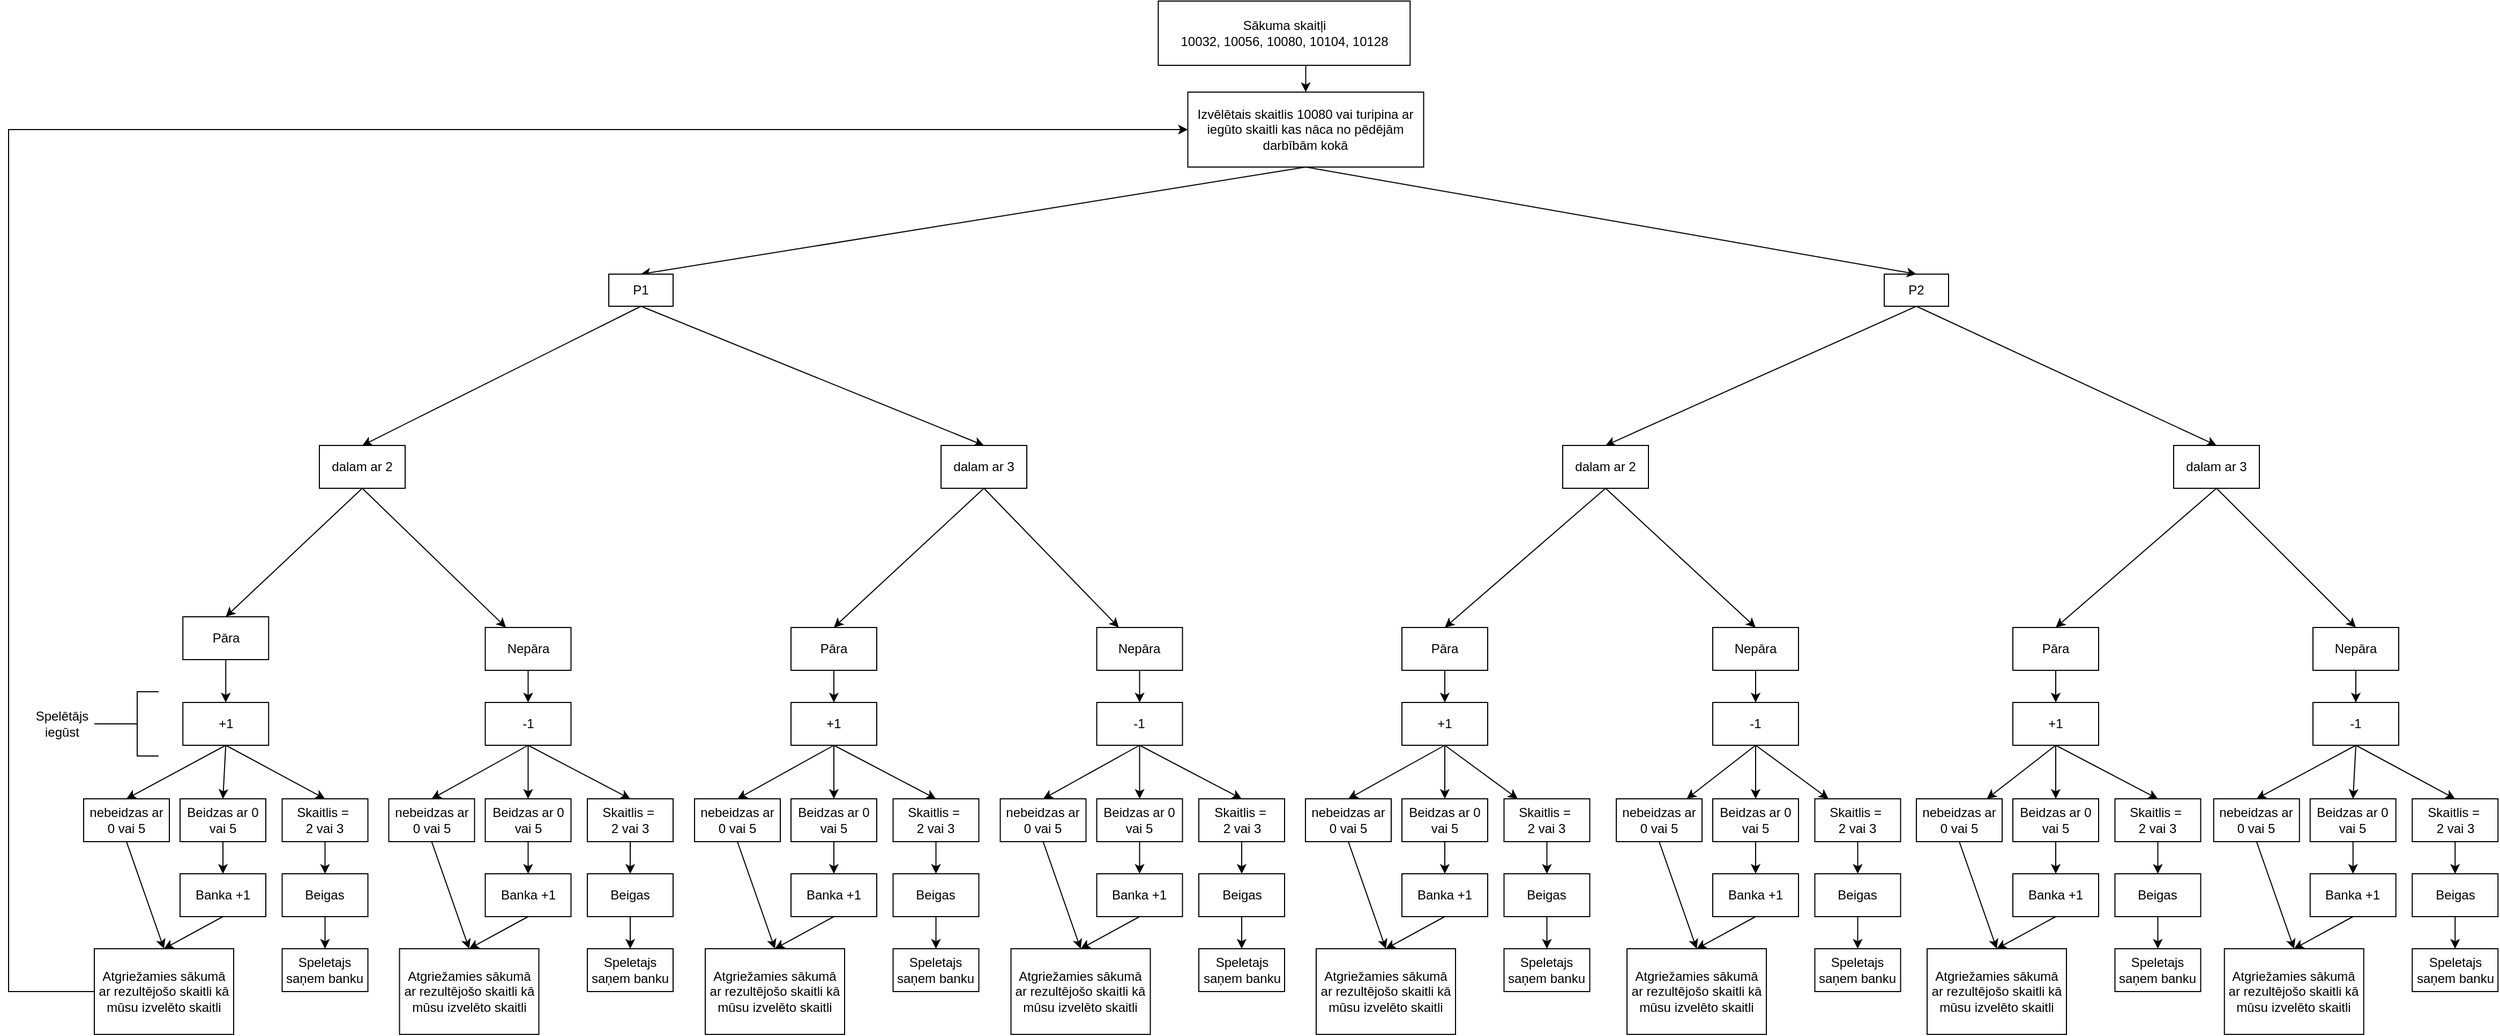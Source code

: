 <mxfile version="24.0.4" type="device">
  <diagram name="Page-1" id="h0G0JoL5Gowh_EFD0Wei">
    <mxGraphModel dx="3253" dy="1595" grid="1" gridSize="10" guides="1" tooltips="1" connect="1" arrows="1" fold="1" page="1" pageScale="1" pageWidth="850" pageHeight="1100" math="0" shadow="0">
      <root>
        <mxCell id="0" />
        <mxCell id="1" parent="0" />
        <mxCell id="PJVRLkl_ec4KcZ_6AdFB-3" style="edgeStyle=orthogonalEdgeStyle;rounded=0;orthogonalLoop=1;jettySize=auto;html=1;exitX=0.5;exitY=1;exitDx=0;exitDy=0;entryX=0.5;entryY=0;entryDx=0;entryDy=0;" edge="1" parent="1" target="PJVRLkl_ec4KcZ_6AdFB-2">
          <mxGeometry relative="1" as="geometry">
            <mxPoint x="380.25" y="60" as="sourcePoint" />
          </mxGeometry>
        </mxCell>
        <mxCell id="PJVRLkl_ec4KcZ_6AdFB-1" value="Sākuma skaitļi&lt;div&gt;&lt;div&gt;10032,&amp;nbsp;&lt;span style=&quot;background-color: initial;&quot;&gt;10056,&amp;nbsp;&lt;/span&gt;&lt;span style=&quot;background-color: initial;&quot;&gt;10080,&amp;nbsp;&lt;/span&gt;&lt;span style=&quot;background-color: initial;&quot;&gt;10104,&amp;nbsp;&lt;/span&gt;&lt;span style=&quot;background-color: initial;&quot;&gt;10128&lt;/span&gt;&lt;/div&gt;&lt;/div&gt;" style="rounded=0;whiteSpace=wrap;html=1;" vertex="1" parent="1">
          <mxGeometry x="242.64" width="235" height="60" as="geometry" />
        </mxCell>
        <mxCell id="PJVRLkl_ec4KcZ_6AdFB-12" style="rounded=0;orthogonalLoop=1;jettySize=auto;html=1;exitX=0.5;exitY=1;exitDx=0;exitDy=0;entryX=0.5;entryY=0;entryDx=0;entryDy=0;" edge="1" parent="1" source="PJVRLkl_ec4KcZ_6AdFB-2" target="PJVRLkl_ec4KcZ_6AdFB-10">
          <mxGeometry relative="1" as="geometry" />
        </mxCell>
        <mxCell id="PJVRLkl_ec4KcZ_6AdFB-2" value="Izvēlētais skaitlis 10080 vai turipina ar iegūto skaitli kas nāca no pēdējām darbībām kokā" style="rounded=0;whiteSpace=wrap;html=1;" vertex="1" parent="1">
          <mxGeometry x="270.25" y="85" width="220" height="70" as="geometry" />
        </mxCell>
        <mxCell id="PJVRLkl_ec4KcZ_6AdFB-19" style="rounded=0;orthogonalLoop=1;jettySize=auto;html=1;exitX=0.5;exitY=1;exitDx=0;exitDy=0;entryX=0.5;entryY=0;entryDx=0;entryDy=0;" edge="1" parent="1" source="PJVRLkl_ec4KcZ_6AdFB-10" target="PJVRLkl_ec4KcZ_6AdFB-14">
          <mxGeometry relative="1" as="geometry" />
        </mxCell>
        <mxCell id="PJVRLkl_ec4KcZ_6AdFB-20" style="rounded=0;orthogonalLoop=1;jettySize=auto;html=1;exitX=0.5;exitY=1;exitDx=0;exitDy=0;entryX=0.5;entryY=0;entryDx=0;entryDy=0;" edge="1" parent="1" source="PJVRLkl_ec4KcZ_6AdFB-10" target="PJVRLkl_ec4KcZ_6AdFB-15">
          <mxGeometry relative="1" as="geometry" />
        </mxCell>
        <mxCell id="PJVRLkl_ec4KcZ_6AdFB-10" value="P1" style="rounded=0;whiteSpace=wrap;html=1;" vertex="1" parent="1">
          <mxGeometry x="-270" y="255" width="60" height="30" as="geometry" />
        </mxCell>
        <mxCell id="PJVRLkl_ec4KcZ_6AdFB-21" style="rounded=0;orthogonalLoop=1;jettySize=auto;html=1;exitX=0.5;exitY=1;exitDx=0;exitDy=0;entryX=0.5;entryY=0;entryDx=0;entryDy=0;" edge="1" parent="1" source="PJVRLkl_ec4KcZ_6AdFB-11" target="PJVRLkl_ec4KcZ_6AdFB-16">
          <mxGeometry relative="1" as="geometry" />
        </mxCell>
        <mxCell id="PJVRLkl_ec4KcZ_6AdFB-22" style="rounded=0;orthogonalLoop=1;jettySize=auto;html=1;exitX=0.5;exitY=1;exitDx=0;exitDy=0;entryX=0.5;entryY=0;entryDx=0;entryDy=0;" edge="1" parent="1" source="PJVRLkl_ec4KcZ_6AdFB-11" target="PJVRLkl_ec4KcZ_6AdFB-17">
          <mxGeometry relative="1" as="geometry" />
        </mxCell>
        <mxCell id="PJVRLkl_ec4KcZ_6AdFB-11" value="P2" style="rounded=0;whiteSpace=wrap;html=1;" vertex="1" parent="1">
          <mxGeometry x="920" y="255" width="60" height="30" as="geometry" />
        </mxCell>
        <mxCell id="PJVRLkl_ec4KcZ_6AdFB-13" style="rounded=0;orthogonalLoop=1;jettySize=auto;html=1;exitX=0.5;exitY=1;exitDx=0;exitDy=0;entryX=0.5;entryY=0;entryDx=0;entryDy=0;" edge="1" parent="1" source="PJVRLkl_ec4KcZ_6AdFB-2" target="PJVRLkl_ec4KcZ_6AdFB-11">
          <mxGeometry relative="1" as="geometry" />
        </mxCell>
        <mxCell id="PJVRLkl_ec4KcZ_6AdFB-31" style="rounded=0;orthogonalLoop=1;jettySize=auto;html=1;exitX=0.5;exitY=1;exitDx=0;exitDy=0;entryX=0.5;entryY=0;entryDx=0;entryDy=0;" edge="1" parent="1" source="PJVRLkl_ec4KcZ_6AdFB-14" target="PJVRLkl_ec4KcZ_6AdFB-23">
          <mxGeometry relative="1" as="geometry" />
        </mxCell>
        <mxCell id="PJVRLkl_ec4KcZ_6AdFB-35" style="rounded=0;orthogonalLoop=1;jettySize=auto;html=1;exitX=0.5;exitY=1;exitDx=0;exitDy=0;" edge="1" parent="1" source="PJVRLkl_ec4KcZ_6AdFB-14" target="PJVRLkl_ec4KcZ_6AdFB-24">
          <mxGeometry relative="1" as="geometry" />
        </mxCell>
        <mxCell id="PJVRLkl_ec4KcZ_6AdFB-14" value="dalam ar 2" style="rounded=0;whiteSpace=wrap;html=1;" vertex="1" parent="1">
          <mxGeometry x="-540" y="415" width="80" height="40" as="geometry" />
        </mxCell>
        <mxCell id="PJVRLkl_ec4KcZ_6AdFB-32" style="rounded=0;orthogonalLoop=1;jettySize=auto;html=1;exitX=0.5;exitY=1;exitDx=0;exitDy=0;entryX=0.5;entryY=0;entryDx=0;entryDy=0;" edge="1" parent="1" source="PJVRLkl_ec4KcZ_6AdFB-15" target="PJVRLkl_ec4KcZ_6AdFB-25">
          <mxGeometry relative="1" as="geometry">
            <mxPoint x="-4.69e-13" y="545" as="sourcePoint" />
          </mxGeometry>
        </mxCell>
        <mxCell id="PJVRLkl_ec4KcZ_6AdFB-36" style="rounded=0;orthogonalLoop=1;jettySize=auto;html=1;exitX=0.5;exitY=1;exitDx=0;exitDy=0;" edge="1" parent="1" source="PJVRLkl_ec4KcZ_6AdFB-15" target="PJVRLkl_ec4KcZ_6AdFB-26">
          <mxGeometry relative="1" as="geometry">
            <mxPoint x="-4.69e-13" y="545" as="sourcePoint" />
          </mxGeometry>
        </mxCell>
        <mxCell id="PJVRLkl_ec4KcZ_6AdFB-15" value="dalam ar 3" style="rounded=0;whiteSpace=wrap;html=1;" vertex="1" parent="1">
          <mxGeometry x="40.0" y="415" width="80" height="40" as="geometry" />
        </mxCell>
        <mxCell id="PJVRLkl_ec4KcZ_6AdFB-33" style="rounded=0;orthogonalLoop=1;jettySize=auto;html=1;exitX=0.5;exitY=1;exitDx=0;exitDy=0;entryX=0.5;entryY=0;entryDx=0;entryDy=0;" edge="1" parent="1" source="PJVRLkl_ec4KcZ_6AdFB-16" target="PJVRLkl_ec4KcZ_6AdFB-27">
          <mxGeometry relative="1" as="geometry" />
        </mxCell>
        <mxCell id="PJVRLkl_ec4KcZ_6AdFB-37" style="rounded=0;orthogonalLoop=1;jettySize=auto;html=1;exitX=0.5;exitY=1;exitDx=0;exitDy=0;entryX=0.5;entryY=0;entryDx=0;entryDy=0;" edge="1" parent="1" source="PJVRLkl_ec4KcZ_6AdFB-16" target="PJVRLkl_ec4KcZ_6AdFB-28">
          <mxGeometry relative="1" as="geometry" />
        </mxCell>
        <mxCell id="PJVRLkl_ec4KcZ_6AdFB-16" value="dalam ar 2" style="rounded=0;whiteSpace=wrap;html=1;" vertex="1" parent="1">
          <mxGeometry x="620" y="415" width="80" height="40" as="geometry" />
        </mxCell>
        <mxCell id="PJVRLkl_ec4KcZ_6AdFB-34" style="rounded=0;orthogonalLoop=1;jettySize=auto;html=1;exitX=0.5;exitY=1;exitDx=0;exitDy=0;entryX=0.5;entryY=0;entryDx=0;entryDy=0;" edge="1" parent="1" source="PJVRLkl_ec4KcZ_6AdFB-17" target="PJVRLkl_ec4KcZ_6AdFB-29">
          <mxGeometry relative="1" as="geometry" />
        </mxCell>
        <mxCell id="PJVRLkl_ec4KcZ_6AdFB-38" style="rounded=0;orthogonalLoop=1;jettySize=auto;html=1;exitX=0.5;exitY=1;exitDx=0;exitDy=0;entryX=0.5;entryY=0;entryDx=0;entryDy=0;" edge="1" parent="1" source="PJVRLkl_ec4KcZ_6AdFB-17" target="PJVRLkl_ec4KcZ_6AdFB-30">
          <mxGeometry relative="1" as="geometry" />
        </mxCell>
        <mxCell id="PJVRLkl_ec4KcZ_6AdFB-17" value="dalam ar 3" style="rounded=0;whiteSpace=wrap;html=1;" vertex="1" parent="1">
          <mxGeometry x="1190.0" y="415" width="80" height="40" as="geometry" />
        </mxCell>
        <mxCell id="PJVRLkl_ec4KcZ_6AdFB-47" style="rounded=0;orthogonalLoop=1;jettySize=auto;html=1;exitX=0.5;exitY=1;exitDx=0;exitDy=0;entryX=0.5;entryY=0;entryDx=0;entryDy=0;" edge="1" parent="1" source="PJVRLkl_ec4KcZ_6AdFB-23" target="PJVRLkl_ec4KcZ_6AdFB-39">
          <mxGeometry relative="1" as="geometry" />
        </mxCell>
        <mxCell id="PJVRLkl_ec4KcZ_6AdFB-23" value="Pāra" style="rounded=0;whiteSpace=wrap;html=1;" vertex="1" parent="1">
          <mxGeometry x="-667.37" y="575" width="80" height="40" as="geometry" />
        </mxCell>
        <mxCell id="PJVRLkl_ec4KcZ_6AdFB-48" style="rounded=0;orthogonalLoop=1;jettySize=auto;html=1;exitX=0.5;exitY=1;exitDx=0;exitDy=0;entryX=0.5;entryY=0;entryDx=0;entryDy=0;" edge="1" parent="1" source="PJVRLkl_ec4KcZ_6AdFB-24" target="PJVRLkl_ec4KcZ_6AdFB-40">
          <mxGeometry relative="1" as="geometry" />
        </mxCell>
        <mxCell id="PJVRLkl_ec4KcZ_6AdFB-24" value="Nepāra" style="rounded=0;whiteSpace=wrap;html=1;" vertex="1" parent="1">
          <mxGeometry x="-385.25" y="585" width="80" height="40" as="geometry" />
        </mxCell>
        <mxCell id="PJVRLkl_ec4KcZ_6AdFB-49" style="rounded=0;orthogonalLoop=1;jettySize=auto;html=1;exitX=0.5;exitY=1;exitDx=0;exitDy=0;entryX=0.5;entryY=0;entryDx=0;entryDy=0;" edge="1" parent="1" source="PJVRLkl_ec4KcZ_6AdFB-25" target="PJVRLkl_ec4KcZ_6AdFB-41">
          <mxGeometry relative="1" as="geometry">
            <mxPoint x="-214.75" y="625" as="sourcePoint" />
            <mxPoint x="-214.75" y="655" as="targetPoint" />
          </mxGeometry>
        </mxCell>
        <mxCell id="PJVRLkl_ec4KcZ_6AdFB-25" value="Pāra" style="rounded=0;whiteSpace=wrap;html=1;" vertex="1" parent="1">
          <mxGeometry x="-100.0" y="585" width="80" height="40" as="geometry" />
        </mxCell>
        <mxCell id="PJVRLkl_ec4KcZ_6AdFB-50" style="rounded=0;orthogonalLoop=1;jettySize=auto;html=1;exitX=0.5;exitY=1;exitDx=0;exitDy=0;entryX=0.5;entryY=0;entryDx=0;entryDy=0;" edge="1" parent="1" source="PJVRLkl_ec4KcZ_6AdFB-26" target="PJVRLkl_ec4KcZ_6AdFB-42">
          <mxGeometry relative="1" as="geometry" />
        </mxCell>
        <mxCell id="PJVRLkl_ec4KcZ_6AdFB-26" value="Nepāra" style="rounded=0;whiteSpace=wrap;html=1;" vertex="1" parent="1">
          <mxGeometry x="185.25" y="585" width="80" height="40" as="geometry" />
        </mxCell>
        <mxCell id="PJVRLkl_ec4KcZ_6AdFB-51" style="rounded=0;orthogonalLoop=1;jettySize=auto;html=1;exitX=0.5;exitY=1;exitDx=0;exitDy=0;entryX=0.5;entryY=0;entryDx=0;entryDy=0;" edge="1" parent="1" source="PJVRLkl_ec4KcZ_6AdFB-27" target="PJVRLkl_ec4KcZ_6AdFB-43">
          <mxGeometry relative="1" as="geometry" />
        </mxCell>
        <mxCell id="PJVRLkl_ec4KcZ_6AdFB-27" value="Pāra" style="rounded=0;whiteSpace=wrap;html=1;" vertex="1" parent="1">
          <mxGeometry x="470" y="585" width="80" height="40" as="geometry" />
        </mxCell>
        <mxCell id="PJVRLkl_ec4KcZ_6AdFB-52" style="rounded=0;orthogonalLoop=1;jettySize=auto;html=1;exitX=0.5;exitY=1;exitDx=0;exitDy=0;entryX=0.5;entryY=0;entryDx=0;entryDy=0;" edge="1" parent="1" source="PJVRLkl_ec4KcZ_6AdFB-28" target="PJVRLkl_ec4KcZ_6AdFB-44">
          <mxGeometry relative="1" as="geometry" />
        </mxCell>
        <mxCell id="PJVRLkl_ec4KcZ_6AdFB-28" value="Nepāra" style="rounded=0;whiteSpace=wrap;html=1;" vertex="1" parent="1">
          <mxGeometry x="760" y="585" width="80" height="40" as="geometry" />
        </mxCell>
        <mxCell id="PJVRLkl_ec4KcZ_6AdFB-53" style="rounded=0;orthogonalLoop=1;jettySize=auto;html=1;exitX=0.5;exitY=1;exitDx=0;exitDy=0;entryX=0.5;entryY=0;entryDx=0;entryDy=0;" edge="1" parent="1" source="PJVRLkl_ec4KcZ_6AdFB-29" target="PJVRLkl_ec4KcZ_6AdFB-45">
          <mxGeometry relative="1" as="geometry" />
        </mxCell>
        <mxCell id="PJVRLkl_ec4KcZ_6AdFB-29" value="Pāra" style="rounded=0;whiteSpace=wrap;html=1;" vertex="1" parent="1">
          <mxGeometry x="1040" y="585" width="80" height="40" as="geometry" />
        </mxCell>
        <mxCell id="PJVRLkl_ec4KcZ_6AdFB-54" style="rounded=0;orthogonalLoop=1;jettySize=auto;html=1;exitX=0.5;exitY=1;exitDx=0;exitDy=0;entryX=0.5;entryY=0;entryDx=0;entryDy=0;" edge="1" parent="1" source="PJVRLkl_ec4KcZ_6AdFB-30" target="PJVRLkl_ec4KcZ_6AdFB-46">
          <mxGeometry relative="1" as="geometry" />
        </mxCell>
        <mxCell id="PJVRLkl_ec4KcZ_6AdFB-30" value="Nepāra" style="rounded=0;whiteSpace=wrap;html=1;" vertex="1" parent="1">
          <mxGeometry x="1320.0" y="585" width="80" height="40" as="geometry" />
        </mxCell>
        <mxCell id="PJVRLkl_ec4KcZ_6AdFB-74" style="rounded=0;orthogonalLoop=1;jettySize=auto;html=1;exitX=0.5;exitY=1;exitDx=0;exitDy=0;entryX=0.5;entryY=0;entryDx=0;entryDy=0;" edge="1" parent="1" source="PJVRLkl_ec4KcZ_6AdFB-39" target="PJVRLkl_ec4KcZ_6AdFB-55">
          <mxGeometry relative="1" as="geometry" />
        </mxCell>
        <mxCell id="PJVRLkl_ec4KcZ_6AdFB-76" style="rounded=0;orthogonalLoop=1;jettySize=auto;html=1;exitX=0.5;exitY=1;exitDx=0;exitDy=0;entryX=0.5;entryY=0;entryDx=0;entryDy=0;" edge="1" parent="1" source="PJVRLkl_ec4KcZ_6AdFB-39" target="PJVRLkl_ec4KcZ_6AdFB-71">
          <mxGeometry relative="1" as="geometry" />
        </mxCell>
        <mxCell id="PJVRLkl_ec4KcZ_6AdFB-80" style="rounded=0;orthogonalLoop=1;jettySize=auto;html=1;exitX=0.5;exitY=1;exitDx=0;exitDy=0;entryX=0.5;entryY=0;entryDx=0;entryDy=0;" edge="1" parent="1" source="PJVRLkl_ec4KcZ_6AdFB-39" target="PJVRLkl_ec4KcZ_6AdFB-79">
          <mxGeometry relative="1" as="geometry" />
        </mxCell>
        <mxCell id="PJVRLkl_ec4KcZ_6AdFB-39" value="+1" style="rounded=0;whiteSpace=wrap;html=1;" vertex="1" parent="1">
          <mxGeometry x="-667.37" y="655" width="80" height="40" as="geometry" />
        </mxCell>
        <mxCell id="PJVRLkl_ec4KcZ_6AdFB-97" style="rounded=0;orthogonalLoop=1;jettySize=auto;html=1;exitX=0.5;exitY=1;exitDx=0;exitDy=0;entryX=0.5;entryY=0;entryDx=0;entryDy=0;" edge="1" parent="1" source="PJVRLkl_ec4KcZ_6AdFB-40" target="PJVRLkl_ec4KcZ_6AdFB-95">
          <mxGeometry relative="1" as="geometry" />
        </mxCell>
        <mxCell id="PJVRLkl_ec4KcZ_6AdFB-98" style="rounded=0;orthogonalLoop=1;jettySize=auto;html=1;exitX=0.5;exitY=1;exitDx=0;exitDy=0;entryX=0.5;entryY=0;entryDx=0;entryDy=0;" edge="1" parent="1" source="PJVRLkl_ec4KcZ_6AdFB-40" target="PJVRLkl_ec4KcZ_6AdFB-90">
          <mxGeometry relative="1" as="geometry" />
        </mxCell>
        <mxCell id="PJVRLkl_ec4KcZ_6AdFB-99" style="rounded=0;orthogonalLoop=1;jettySize=auto;html=1;exitX=0.5;exitY=1;exitDx=0;exitDy=0;entryX=0.5;entryY=0;entryDx=0;entryDy=0;" edge="1" parent="1" source="PJVRLkl_ec4KcZ_6AdFB-40" target="PJVRLkl_ec4KcZ_6AdFB-86">
          <mxGeometry relative="1" as="geometry" />
        </mxCell>
        <mxCell id="PJVRLkl_ec4KcZ_6AdFB-40" value="-1" style="rounded=0;whiteSpace=wrap;html=1;" vertex="1" parent="1">
          <mxGeometry x="-385.25" y="655" width="80" height="40" as="geometry" />
        </mxCell>
        <mxCell id="PJVRLkl_ec4KcZ_6AdFB-172" style="rounded=0;orthogonalLoop=1;jettySize=auto;html=1;exitX=0.5;exitY=1;exitDx=0;exitDy=0;entryX=0.5;entryY=0;entryDx=0;entryDy=0;" edge="1" parent="1" source="PJVRLkl_ec4KcZ_6AdFB-41" target="PJVRLkl_ec4KcZ_6AdFB-110">
          <mxGeometry relative="1" as="geometry" />
        </mxCell>
        <mxCell id="PJVRLkl_ec4KcZ_6AdFB-174" style="rounded=0;orthogonalLoop=1;jettySize=auto;html=1;exitX=0.5;exitY=1;exitDx=0;exitDy=0;entryX=0.5;entryY=0;entryDx=0;entryDy=0;" edge="1" parent="1" source="PJVRLkl_ec4KcZ_6AdFB-41" target="PJVRLkl_ec4KcZ_6AdFB-101">
          <mxGeometry relative="1" as="geometry" />
        </mxCell>
        <mxCell id="PJVRLkl_ec4KcZ_6AdFB-176" style="rounded=0;orthogonalLoop=1;jettySize=auto;html=1;exitX=0.5;exitY=1;exitDx=0;exitDy=0;entryX=0.5;entryY=0;entryDx=0;entryDy=0;" edge="1" parent="1" source="PJVRLkl_ec4KcZ_6AdFB-41" target="PJVRLkl_ec4KcZ_6AdFB-105">
          <mxGeometry relative="1" as="geometry" />
        </mxCell>
        <mxCell id="PJVRLkl_ec4KcZ_6AdFB-41" value="+1" style="rounded=0;whiteSpace=wrap;html=1;" vertex="1" parent="1">
          <mxGeometry x="-100.0" y="655" width="80" height="40" as="geometry" />
        </mxCell>
        <mxCell id="PJVRLkl_ec4KcZ_6AdFB-173" style="rounded=0;orthogonalLoop=1;jettySize=auto;html=1;exitX=0.5;exitY=1;exitDx=0;exitDy=0;entryX=0.5;entryY=0;entryDx=0;entryDy=0;" edge="1" parent="1" source="PJVRLkl_ec4KcZ_6AdFB-42" target="PJVRLkl_ec4KcZ_6AdFB-122">
          <mxGeometry relative="1" as="geometry" />
        </mxCell>
        <mxCell id="PJVRLkl_ec4KcZ_6AdFB-175" style="rounded=0;orthogonalLoop=1;jettySize=auto;html=1;exitX=0.5;exitY=1;exitDx=0;exitDy=0;entryX=0.5;entryY=0;entryDx=0;entryDy=0;" edge="1" parent="1" source="PJVRLkl_ec4KcZ_6AdFB-42" target="PJVRLkl_ec4KcZ_6AdFB-113">
          <mxGeometry relative="1" as="geometry" />
        </mxCell>
        <mxCell id="PJVRLkl_ec4KcZ_6AdFB-177" style="rounded=0;orthogonalLoop=1;jettySize=auto;html=1;exitX=0.5;exitY=1;exitDx=0;exitDy=0;entryX=0.5;entryY=0;entryDx=0;entryDy=0;" edge="1" parent="1" source="PJVRLkl_ec4KcZ_6AdFB-42" target="PJVRLkl_ec4KcZ_6AdFB-117">
          <mxGeometry relative="1" as="geometry" />
        </mxCell>
        <mxCell id="PJVRLkl_ec4KcZ_6AdFB-42" value="-1" style="rounded=0;whiteSpace=wrap;html=1;" vertex="1" parent="1">
          <mxGeometry x="185.25" y="655" width="80" height="40" as="geometry" />
        </mxCell>
        <mxCell id="PJVRLkl_ec4KcZ_6AdFB-178" style="rounded=0;orthogonalLoop=1;jettySize=auto;html=1;exitX=0.5;exitY=1;exitDx=0;exitDy=0;entryX=0.5;entryY=0;entryDx=0;entryDy=0;" edge="1" parent="1" source="PJVRLkl_ec4KcZ_6AdFB-43" target="PJVRLkl_ec4KcZ_6AdFB-134">
          <mxGeometry relative="1" as="geometry" />
        </mxCell>
        <mxCell id="PJVRLkl_ec4KcZ_6AdFB-180" style="rounded=0;orthogonalLoop=1;jettySize=auto;html=1;exitX=0.5;exitY=1;exitDx=0;exitDy=0;" edge="1" parent="1" source="PJVRLkl_ec4KcZ_6AdFB-43" target="PJVRLkl_ec4KcZ_6AdFB-125">
          <mxGeometry relative="1" as="geometry" />
        </mxCell>
        <mxCell id="PJVRLkl_ec4KcZ_6AdFB-182" style="rounded=0;orthogonalLoop=1;jettySize=auto;html=1;exitX=0.5;exitY=1;exitDx=0;exitDy=0;" edge="1" parent="1" source="PJVRLkl_ec4KcZ_6AdFB-43" target="PJVRLkl_ec4KcZ_6AdFB-129">
          <mxGeometry relative="1" as="geometry" />
        </mxCell>
        <mxCell id="PJVRLkl_ec4KcZ_6AdFB-43" value="+1" style="rounded=0;whiteSpace=wrap;html=1;" vertex="1" parent="1">
          <mxGeometry x="470" y="655" width="80" height="40" as="geometry" />
        </mxCell>
        <mxCell id="PJVRLkl_ec4KcZ_6AdFB-179" style="rounded=0;orthogonalLoop=1;jettySize=auto;html=1;exitX=0.5;exitY=1;exitDx=0;exitDy=0;" edge="1" parent="1" source="PJVRLkl_ec4KcZ_6AdFB-44" target="PJVRLkl_ec4KcZ_6AdFB-146">
          <mxGeometry relative="1" as="geometry" />
        </mxCell>
        <mxCell id="PJVRLkl_ec4KcZ_6AdFB-181" style="rounded=0;orthogonalLoop=1;jettySize=auto;html=1;exitX=0.5;exitY=1;exitDx=0;exitDy=0;entryX=0.5;entryY=0;entryDx=0;entryDy=0;" edge="1" parent="1" source="PJVRLkl_ec4KcZ_6AdFB-44" target="PJVRLkl_ec4KcZ_6AdFB-137">
          <mxGeometry relative="1" as="geometry" />
        </mxCell>
        <mxCell id="PJVRLkl_ec4KcZ_6AdFB-183" style="rounded=0;orthogonalLoop=1;jettySize=auto;html=1;exitX=0.5;exitY=1;exitDx=0;exitDy=0;" edge="1" parent="1" source="PJVRLkl_ec4KcZ_6AdFB-44" target="PJVRLkl_ec4KcZ_6AdFB-141">
          <mxGeometry relative="1" as="geometry" />
        </mxCell>
        <mxCell id="PJVRLkl_ec4KcZ_6AdFB-44" value="-1" style="rounded=0;whiteSpace=wrap;html=1;" vertex="1" parent="1">
          <mxGeometry x="760" y="655" width="80" height="40" as="geometry" />
        </mxCell>
        <mxCell id="PJVRLkl_ec4KcZ_6AdFB-184" style="rounded=0;orthogonalLoop=1;jettySize=auto;html=1;exitX=0.5;exitY=1;exitDx=0;exitDy=0;" edge="1" parent="1" source="PJVRLkl_ec4KcZ_6AdFB-45" target="PJVRLkl_ec4KcZ_6AdFB-158">
          <mxGeometry relative="1" as="geometry" />
        </mxCell>
        <mxCell id="PJVRLkl_ec4KcZ_6AdFB-186" style="rounded=0;orthogonalLoop=1;jettySize=auto;html=1;exitX=0.5;exitY=1;exitDx=0;exitDy=0;" edge="1" parent="1" source="PJVRLkl_ec4KcZ_6AdFB-45" target="PJVRLkl_ec4KcZ_6AdFB-149">
          <mxGeometry relative="1" as="geometry" />
        </mxCell>
        <mxCell id="PJVRLkl_ec4KcZ_6AdFB-188" style="rounded=0;orthogonalLoop=1;jettySize=auto;html=1;exitX=0.5;exitY=1;exitDx=0;exitDy=0;entryX=0.5;entryY=0;entryDx=0;entryDy=0;" edge="1" parent="1" source="PJVRLkl_ec4KcZ_6AdFB-45" target="PJVRLkl_ec4KcZ_6AdFB-153">
          <mxGeometry relative="1" as="geometry" />
        </mxCell>
        <mxCell id="PJVRLkl_ec4KcZ_6AdFB-45" value="+1" style="rounded=0;whiteSpace=wrap;html=1;" vertex="1" parent="1">
          <mxGeometry x="1040" y="655" width="80" height="40" as="geometry" />
        </mxCell>
        <mxCell id="PJVRLkl_ec4KcZ_6AdFB-185" style="rounded=0;orthogonalLoop=1;jettySize=auto;html=1;exitX=0.5;exitY=1;exitDx=0;exitDy=0;entryX=0.5;entryY=0;entryDx=0;entryDy=0;" edge="1" parent="1" source="PJVRLkl_ec4KcZ_6AdFB-46" target="PJVRLkl_ec4KcZ_6AdFB-217">
          <mxGeometry relative="1" as="geometry">
            <mxPoint x="1295.714" y="745" as="targetPoint" />
          </mxGeometry>
        </mxCell>
        <mxCell id="PJVRLkl_ec4KcZ_6AdFB-187" style="rounded=0;orthogonalLoop=1;jettySize=auto;html=1;exitX=0.5;exitY=1;exitDx=0;exitDy=0;entryX=0.5;entryY=0;entryDx=0;entryDy=0;" edge="1" parent="1" source="PJVRLkl_ec4KcZ_6AdFB-46" target="PJVRLkl_ec4KcZ_6AdFB-208">
          <mxGeometry relative="1" as="geometry">
            <mxPoint x="1360.0" y="745" as="targetPoint" />
          </mxGeometry>
        </mxCell>
        <mxCell id="PJVRLkl_ec4KcZ_6AdFB-189" style="rounded=0;orthogonalLoop=1;jettySize=auto;html=1;exitX=0.5;exitY=1;exitDx=0;exitDy=0;entryX=0.5;entryY=0;entryDx=0;entryDy=0;" edge="1" parent="1" source="PJVRLkl_ec4KcZ_6AdFB-46" target="PJVRLkl_ec4KcZ_6AdFB-212">
          <mxGeometry relative="1" as="geometry">
            <mxPoint x="1455.25" y="745" as="targetPoint" />
          </mxGeometry>
        </mxCell>
        <mxCell id="PJVRLkl_ec4KcZ_6AdFB-46" value="-1" style="rounded=0;whiteSpace=wrap;html=1;" vertex="1" parent="1">
          <mxGeometry x="1320.0" y="655" width="80" height="40" as="geometry" />
        </mxCell>
        <mxCell id="PJVRLkl_ec4KcZ_6AdFB-75" style="rounded=0;orthogonalLoop=1;jettySize=auto;html=1;exitX=0.5;exitY=1;exitDx=0;exitDy=0;entryX=0.5;entryY=0;entryDx=0;entryDy=0;" edge="1" parent="1" source="PJVRLkl_ec4KcZ_6AdFB-55" target="PJVRLkl_ec4KcZ_6AdFB-63">
          <mxGeometry relative="1" as="geometry" />
        </mxCell>
        <mxCell id="PJVRLkl_ec4KcZ_6AdFB-55" value="Beidzas ar 0 vai 5" style="rounded=0;whiteSpace=wrap;html=1;" vertex="1" parent="1">
          <mxGeometry x="-670" y="745" width="80" height="40" as="geometry" />
        </mxCell>
        <mxCell id="PJVRLkl_ec4KcZ_6AdFB-83" style="rounded=0;orthogonalLoop=1;jettySize=auto;html=1;exitX=0.5;exitY=1;exitDx=0;exitDy=0;entryX=0.5;entryY=0;entryDx=0;entryDy=0;" edge="1" parent="1" source="PJVRLkl_ec4KcZ_6AdFB-63" target="PJVRLkl_ec4KcZ_6AdFB-81">
          <mxGeometry relative="1" as="geometry">
            <mxPoint x="-650" y="875" as="targetPoint" />
          </mxGeometry>
        </mxCell>
        <mxCell id="PJVRLkl_ec4KcZ_6AdFB-63" value="Banka +1" style="rounded=0;whiteSpace=wrap;html=1;" vertex="1" parent="1">
          <mxGeometry x="-670" y="815" width="80" height="40" as="geometry" />
        </mxCell>
        <mxCell id="PJVRLkl_ec4KcZ_6AdFB-77" style="rounded=0;orthogonalLoop=1;jettySize=auto;html=1;exitX=0.5;exitY=1;exitDx=0;exitDy=0;entryX=0.5;entryY=0;entryDx=0;entryDy=0;" edge="1" parent="1" source="PJVRLkl_ec4KcZ_6AdFB-71" target="PJVRLkl_ec4KcZ_6AdFB-72">
          <mxGeometry relative="1" as="geometry" />
        </mxCell>
        <mxCell id="PJVRLkl_ec4KcZ_6AdFB-71" value="Skaitlis =&amp;nbsp;&lt;div&gt;2 vai 3&lt;/div&gt;" style="rounded=0;whiteSpace=wrap;html=1;" vertex="1" parent="1">
          <mxGeometry x="-574.75" y="745" width="80" height="40" as="geometry" />
        </mxCell>
        <mxCell id="PJVRLkl_ec4KcZ_6AdFB-78" style="rounded=0;orthogonalLoop=1;jettySize=auto;html=1;exitX=0.5;exitY=1;exitDx=0;exitDy=0;" edge="1" parent="1" source="PJVRLkl_ec4KcZ_6AdFB-72" target="PJVRLkl_ec4KcZ_6AdFB-73">
          <mxGeometry relative="1" as="geometry" />
        </mxCell>
        <mxCell id="PJVRLkl_ec4KcZ_6AdFB-72" value="Beigas" style="rounded=0;whiteSpace=wrap;html=1;" vertex="1" parent="1">
          <mxGeometry x="-574.75" y="815" width="80" height="40" as="geometry" />
        </mxCell>
        <mxCell id="PJVRLkl_ec4KcZ_6AdFB-73" value="Speletajs saņem banku" style="rounded=0;whiteSpace=wrap;html=1;" vertex="1" parent="1">
          <mxGeometry x="-574.75" y="885" width="80" height="40" as="geometry" />
        </mxCell>
        <mxCell id="PJVRLkl_ec4KcZ_6AdFB-82" style="rounded=0;orthogonalLoop=1;jettySize=auto;html=1;exitX=0.5;exitY=1;exitDx=0;exitDy=0;entryX=0.5;entryY=0;entryDx=0;entryDy=0;" edge="1" parent="1" source="PJVRLkl_ec4KcZ_6AdFB-79" target="PJVRLkl_ec4KcZ_6AdFB-81">
          <mxGeometry relative="1" as="geometry" />
        </mxCell>
        <mxCell id="PJVRLkl_ec4KcZ_6AdFB-79" value="nebeidzas ar 0 vai 5" style="rounded=0;whiteSpace=wrap;html=1;" vertex="1" parent="1">
          <mxGeometry x="-760" y="745" width="80" height="40" as="geometry" />
        </mxCell>
        <mxCell id="PJVRLkl_ec4KcZ_6AdFB-84" style="edgeStyle=orthogonalEdgeStyle;rounded=0;orthogonalLoop=1;jettySize=auto;html=1;exitX=0;exitY=0.5;exitDx=0;exitDy=0;entryX=0;entryY=0.5;entryDx=0;entryDy=0;" edge="1" parent="1" source="PJVRLkl_ec4KcZ_6AdFB-81" target="PJVRLkl_ec4KcZ_6AdFB-2">
          <mxGeometry relative="1" as="geometry">
            <Array as="points">
              <mxPoint x="-830" y="925" />
              <mxPoint x="-830" y="120" />
            </Array>
          </mxGeometry>
        </mxCell>
        <mxCell id="PJVRLkl_ec4KcZ_6AdFB-81" value="Atgriežamies sākumā ar rezultējošo skaitli kā mūsu izvelēto skaitli" style="rounded=0;whiteSpace=wrap;html=1;" vertex="1" parent="1">
          <mxGeometry x="-750" y="885" width="130" height="80" as="geometry" />
        </mxCell>
        <mxCell id="PJVRLkl_ec4KcZ_6AdFB-85" style="rounded=0;orthogonalLoop=1;jettySize=auto;html=1;exitX=0.5;exitY=1;exitDx=0;exitDy=0;entryX=0.5;entryY=0;entryDx=0;entryDy=0;" edge="1" parent="1" source="PJVRLkl_ec4KcZ_6AdFB-86" target="PJVRLkl_ec4KcZ_6AdFB-88">
          <mxGeometry relative="1" as="geometry" />
        </mxCell>
        <mxCell id="PJVRLkl_ec4KcZ_6AdFB-86" value="Beidzas ar 0 vai 5" style="rounded=0;whiteSpace=wrap;html=1;" vertex="1" parent="1">
          <mxGeometry x="-385.25" y="745" width="80" height="40" as="geometry" />
        </mxCell>
        <mxCell id="PJVRLkl_ec4KcZ_6AdFB-87" style="rounded=0;orthogonalLoop=1;jettySize=auto;html=1;exitX=0.5;exitY=1;exitDx=0;exitDy=0;entryX=0.5;entryY=0;entryDx=0;entryDy=0;" edge="1" parent="1" source="PJVRLkl_ec4KcZ_6AdFB-88" target="PJVRLkl_ec4KcZ_6AdFB-96">
          <mxGeometry relative="1" as="geometry">
            <mxPoint x="-365.25" y="875" as="targetPoint" />
          </mxGeometry>
        </mxCell>
        <mxCell id="PJVRLkl_ec4KcZ_6AdFB-88" value="Banka +1" style="rounded=0;whiteSpace=wrap;html=1;" vertex="1" parent="1">
          <mxGeometry x="-385.25" y="815" width="80" height="40" as="geometry" />
        </mxCell>
        <mxCell id="PJVRLkl_ec4KcZ_6AdFB-89" style="rounded=0;orthogonalLoop=1;jettySize=auto;html=1;exitX=0.5;exitY=1;exitDx=0;exitDy=0;entryX=0.5;entryY=0;entryDx=0;entryDy=0;" edge="1" parent="1" source="PJVRLkl_ec4KcZ_6AdFB-90" target="PJVRLkl_ec4KcZ_6AdFB-92">
          <mxGeometry relative="1" as="geometry" />
        </mxCell>
        <mxCell id="PJVRLkl_ec4KcZ_6AdFB-90" value="Skaitlis =&amp;nbsp;&lt;div&gt;2 vai 3&lt;/div&gt;" style="rounded=0;whiteSpace=wrap;html=1;" vertex="1" parent="1">
          <mxGeometry x="-290" y="745" width="80" height="40" as="geometry" />
        </mxCell>
        <mxCell id="PJVRLkl_ec4KcZ_6AdFB-91" style="rounded=0;orthogonalLoop=1;jettySize=auto;html=1;exitX=0.5;exitY=1;exitDx=0;exitDy=0;" edge="1" parent="1" source="PJVRLkl_ec4KcZ_6AdFB-92" target="PJVRLkl_ec4KcZ_6AdFB-93">
          <mxGeometry relative="1" as="geometry" />
        </mxCell>
        <mxCell id="PJVRLkl_ec4KcZ_6AdFB-92" value="Beigas" style="rounded=0;whiteSpace=wrap;html=1;" vertex="1" parent="1">
          <mxGeometry x="-290" y="815" width="80" height="40" as="geometry" />
        </mxCell>
        <mxCell id="PJVRLkl_ec4KcZ_6AdFB-93" value="Speletajs saņem banku" style="rounded=0;whiteSpace=wrap;html=1;" vertex="1" parent="1">
          <mxGeometry x="-290" y="885" width="80" height="40" as="geometry" />
        </mxCell>
        <mxCell id="PJVRLkl_ec4KcZ_6AdFB-94" style="rounded=0;orthogonalLoop=1;jettySize=auto;html=1;exitX=0.5;exitY=1;exitDx=0;exitDy=0;entryX=0.5;entryY=0;entryDx=0;entryDy=0;" edge="1" parent="1" source="PJVRLkl_ec4KcZ_6AdFB-95" target="PJVRLkl_ec4KcZ_6AdFB-96">
          <mxGeometry relative="1" as="geometry" />
        </mxCell>
        <mxCell id="PJVRLkl_ec4KcZ_6AdFB-95" value="nebeidzas ar 0 vai 5" style="rounded=0;whiteSpace=wrap;html=1;" vertex="1" parent="1">
          <mxGeometry x="-475.25" y="745" width="80" height="40" as="geometry" />
        </mxCell>
        <mxCell id="PJVRLkl_ec4KcZ_6AdFB-96" value="Atgriežamies sākumā ar rezultējošo skaitli kā mūsu izvelēto skaitli" style="rounded=0;whiteSpace=wrap;html=1;" vertex="1" parent="1">
          <mxGeometry x="-465.25" y="885" width="130" height="80" as="geometry" />
        </mxCell>
        <mxCell id="PJVRLkl_ec4KcZ_6AdFB-100" style="rounded=0;orthogonalLoop=1;jettySize=auto;html=1;exitX=0.5;exitY=1;exitDx=0;exitDy=0;entryX=0.5;entryY=0;entryDx=0;entryDy=0;" edge="1" parent="1" source="PJVRLkl_ec4KcZ_6AdFB-101" target="PJVRLkl_ec4KcZ_6AdFB-103">
          <mxGeometry relative="1" as="geometry" />
        </mxCell>
        <mxCell id="PJVRLkl_ec4KcZ_6AdFB-101" value="Beidzas ar 0 vai 5" style="rounded=0;whiteSpace=wrap;html=1;" vertex="1" parent="1">
          <mxGeometry x="-100.0" y="745" width="80" height="40" as="geometry" />
        </mxCell>
        <mxCell id="PJVRLkl_ec4KcZ_6AdFB-102" style="rounded=0;orthogonalLoop=1;jettySize=auto;html=1;exitX=0.5;exitY=1;exitDx=0;exitDy=0;entryX=0.5;entryY=0;entryDx=0;entryDy=0;" edge="1" parent="1" source="PJVRLkl_ec4KcZ_6AdFB-103" target="PJVRLkl_ec4KcZ_6AdFB-111">
          <mxGeometry relative="1" as="geometry">
            <mxPoint x="-80.0" y="875" as="targetPoint" />
          </mxGeometry>
        </mxCell>
        <mxCell id="PJVRLkl_ec4KcZ_6AdFB-103" value="Banka +1" style="rounded=0;whiteSpace=wrap;html=1;" vertex="1" parent="1">
          <mxGeometry x="-100.0" y="815" width="80" height="40" as="geometry" />
        </mxCell>
        <mxCell id="PJVRLkl_ec4KcZ_6AdFB-104" style="rounded=0;orthogonalLoop=1;jettySize=auto;html=1;exitX=0.5;exitY=1;exitDx=0;exitDy=0;entryX=0.5;entryY=0;entryDx=0;entryDy=0;" edge="1" parent="1" source="PJVRLkl_ec4KcZ_6AdFB-105" target="PJVRLkl_ec4KcZ_6AdFB-107">
          <mxGeometry relative="1" as="geometry" />
        </mxCell>
        <mxCell id="PJVRLkl_ec4KcZ_6AdFB-105" value="Skaitlis =&amp;nbsp;&lt;div&gt;2 vai 3&lt;/div&gt;" style="rounded=0;whiteSpace=wrap;html=1;" vertex="1" parent="1">
          <mxGeometry x="-4.75" y="745" width="80" height="40" as="geometry" />
        </mxCell>
        <mxCell id="PJVRLkl_ec4KcZ_6AdFB-106" style="rounded=0;orthogonalLoop=1;jettySize=auto;html=1;exitX=0.5;exitY=1;exitDx=0;exitDy=0;" edge="1" parent="1" source="PJVRLkl_ec4KcZ_6AdFB-107" target="PJVRLkl_ec4KcZ_6AdFB-108">
          <mxGeometry relative="1" as="geometry" />
        </mxCell>
        <mxCell id="PJVRLkl_ec4KcZ_6AdFB-107" value="Beigas" style="rounded=0;whiteSpace=wrap;html=1;" vertex="1" parent="1">
          <mxGeometry x="-4.75" y="815" width="80" height="40" as="geometry" />
        </mxCell>
        <mxCell id="PJVRLkl_ec4KcZ_6AdFB-108" value="Speletajs saņem banku" style="rounded=0;whiteSpace=wrap;html=1;" vertex="1" parent="1">
          <mxGeometry x="-4.75" y="885" width="80" height="40" as="geometry" />
        </mxCell>
        <mxCell id="PJVRLkl_ec4KcZ_6AdFB-109" style="rounded=0;orthogonalLoop=1;jettySize=auto;html=1;exitX=0.5;exitY=1;exitDx=0;exitDy=0;entryX=0.5;entryY=0;entryDx=0;entryDy=0;" edge="1" parent="1" source="PJVRLkl_ec4KcZ_6AdFB-110" target="PJVRLkl_ec4KcZ_6AdFB-111">
          <mxGeometry relative="1" as="geometry" />
        </mxCell>
        <mxCell id="PJVRLkl_ec4KcZ_6AdFB-110" value="nebeidzas ar 0 vai 5" style="rounded=0;whiteSpace=wrap;html=1;" vertex="1" parent="1">
          <mxGeometry x="-190" y="745" width="80" height="40" as="geometry" />
        </mxCell>
        <mxCell id="PJVRLkl_ec4KcZ_6AdFB-111" value="Atgriežamies sākumā ar rezultējošo skaitli kā mūsu izvelēto skaitli" style="rounded=0;whiteSpace=wrap;html=1;" vertex="1" parent="1">
          <mxGeometry x="-180" y="885" width="130" height="80" as="geometry" />
        </mxCell>
        <mxCell id="PJVRLkl_ec4KcZ_6AdFB-112" style="rounded=0;orthogonalLoop=1;jettySize=auto;html=1;exitX=0.5;exitY=1;exitDx=0;exitDy=0;entryX=0.5;entryY=0;entryDx=0;entryDy=0;" edge="1" parent="1" source="PJVRLkl_ec4KcZ_6AdFB-113" target="PJVRLkl_ec4KcZ_6AdFB-115">
          <mxGeometry relative="1" as="geometry" />
        </mxCell>
        <mxCell id="PJVRLkl_ec4KcZ_6AdFB-113" value="Beidzas ar 0 vai 5" style="rounded=0;whiteSpace=wrap;html=1;" vertex="1" parent="1">
          <mxGeometry x="185.25" y="745" width="80" height="40" as="geometry" />
        </mxCell>
        <mxCell id="PJVRLkl_ec4KcZ_6AdFB-114" style="rounded=0;orthogonalLoop=1;jettySize=auto;html=1;exitX=0.5;exitY=1;exitDx=0;exitDy=0;entryX=0.5;entryY=0;entryDx=0;entryDy=0;" edge="1" parent="1" source="PJVRLkl_ec4KcZ_6AdFB-115" target="PJVRLkl_ec4KcZ_6AdFB-123">
          <mxGeometry relative="1" as="geometry">
            <mxPoint x="205.25" y="875" as="targetPoint" />
          </mxGeometry>
        </mxCell>
        <mxCell id="PJVRLkl_ec4KcZ_6AdFB-115" value="Banka +1" style="rounded=0;whiteSpace=wrap;html=1;" vertex="1" parent="1">
          <mxGeometry x="185.25" y="815" width="80" height="40" as="geometry" />
        </mxCell>
        <mxCell id="PJVRLkl_ec4KcZ_6AdFB-116" style="rounded=0;orthogonalLoop=1;jettySize=auto;html=1;exitX=0.5;exitY=1;exitDx=0;exitDy=0;entryX=0.5;entryY=0;entryDx=0;entryDy=0;" edge="1" parent="1" source="PJVRLkl_ec4KcZ_6AdFB-117" target="PJVRLkl_ec4KcZ_6AdFB-119">
          <mxGeometry relative="1" as="geometry" />
        </mxCell>
        <mxCell id="PJVRLkl_ec4KcZ_6AdFB-117" value="Skaitlis =&amp;nbsp;&lt;div&gt;2 vai 3&lt;/div&gt;" style="rounded=0;whiteSpace=wrap;html=1;" vertex="1" parent="1">
          <mxGeometry x="280.5" y="745" width="80" height="40" as="geometry" />
        </mxCell>
        <mxCell id="PJVRLkl_ec4KcZ_6AdFB-118" style="rounded=0;orthogonalLoop=1;jettySize=auto;html=1;exitX=0.5;exitY=1;exitDx=0;exitDy=0;" edge="1" parent="1" source="PJVRLkl_ec4KcZ_6AdFB-119" target="PJVRLkl_ec4KcZ_6AdFB-120">
          <mxGeometry relative="1" as="geometry" />
        </mxCell>
        <mxCell id="PJVRLkl_ec4KcZ_6AdFB-119" value="Beigas" style="rounded=0;whiteSpace=wrap;html=1;" vertex="1" parent="1">
          <mxGeometry x="280.5" y="815" width="80" height="40" as="geometry" />
        </mxCell>
        <mxCell id="PJVRLkl_ec4KcZ_6AdFB-120" value="Speletajs saņem banku" style="rounded=0;whiteSpace=wrap;html=1;" vertex="1" parent="1">
          <mxGeometry x="280.5" y="885" width="80" height="40" as="geometry" />
        </mxCell>
        <mxCell id="PJVRLkl_ec4KcZ_6AdFB-121" style="rounded=0;orthogonalLoop=1;jettySize=auto;html=1;exitX=0.5;exitY=1;exitDx=0;exitDy=0;entryX=0.5;entryY=0;entryDx=0;entryDy=0;" edge="1" parent="1" source="PJVRLkl_ec4KcZ_6AdFB-122" target="PJVRLkl_ec4KcZ_6AdFB-123">
          <mxGeometry relative="1" as="geometry" />
        </mxCell>
        <mxCell id="PJVRLkl_ec4KcZ_6AdFB-122" value="nebeidzas ar 0 vai 5" style="rounded=0;whiteSpace=wrap;html=1;" vertex="1" parent="1">
          <mxGeometry x="95.25" y="745" width="80" height="40" as="geometry" />
        </mxCell>
        <mxCell id="PJVRLkl_ec4KcZ_6AdFB-123" value="Atgriežamies sākumā ar rezultējošo skaitli kā mūsu izvelēto skaitli" style="rounded=0;whiteSpace=wrap;html=1;" vertex="1" parent="1">
          <mxGeometry x="105.25" y="885" width="130" height="80" as="geometry" />
        </mxCell>
        <mxCell id="PJVRLkl_ec4KcZ_6AdFB-124" style="rounded=0;orthogonalLoop=1;jettySize=auto;html=1;exitX=0.5;exitY=1;exitDx=0;exitDy=0;entryX=0.5;entryY=0;entryDx=0;entryDy=0;" edge="1" parent="1" source="PJVRLkl_ec4KcZ_6AdFB-125" target="PJVRLkl_ec4KcZ_6AdFB-127">
          <mxGeometry relative="1" as="geometry" />
        </mxCell>
        <mxCell id="PJVRLkl_ec4KcZ_6AdFB-125" value="Beidzas ar 0 vai 5" style="rounded=0;whiteSpace=wrap;html=1;" vertex="1" parent="1">
          <mxGeometry x="470" y="745" width="80" height="40" as="geometry" />
        </mxCell>
        <mxCell id="PJVRLkl_ec4KcZ_6AdFB-126" style="rounded=0;orthogonalLoop=1;jettySize=auto;html=1;exitX=0.5;exitY=1;exitDx=0;exitDy=0;entryX=0.5;entryY=0;entryDx=0;entryDy=0;" edge="1" parent="1" source="PJVRLkl_ec4KcZ_6AdFB-127" target="PJVRLkl_ec4KcZ_6AdFB-135">
          <mxGeometry relative="1" as="geometry">
            <mxPoint x="490" y="875" as="targetPoint" />
          </mxGeometry>
        </mxCell>
        <mxCell id="PJVRLkl_ec4KcZ_6AdFB-127" value="Banka +1" style="rounded=0;whiteSpace=wrap;html=1;" vertex="1" parent="1">
          <mxGeometry x="470" y="815" width="80" height="40" as="geometry" />
        </mxCell>
        <mxCell id="PJVRLkl_ec4KcZ_6AdFB-128" style="rounded=0;orthogonalLoop=1;jettySize=auto;html=1;exitX=0.5;exitY=1;exitDx=0;exitDy=0;entryX=0.5;entryY=0;entryDx=0;entryDy=0;" edge="1" parent="1" source="PJVRLkl_ec4KcZ_6AdFB-129" target="PJVRLkl_ec4KcZ_6AdFB-131">
          <mxGeometry relative="1" as="geometry" />
        </mxCell>
        <mxCell id="PJVRLkl_ec4KcZ_6AdFB-129" value="Skaitlis =&amp;nbsp;&lt;div&gt;2 vai 3&lt;/div&gt;" style="rounded=0;whiteSpace=wrap;html=1;" vertex="1" parent="1">
          <mxGeometry x="565.25" y="745" width="80" height="40" as="geometry" />
        </mxCell>
        <mxCell id="PJVRLkl_ec4KcZ_6AdFB-130" style="rounded=0;orthogonalLoop=1;jettySize=auto;html=1;exitX=0.5;exitY=1;exitDx=0;exitDy=0;" edge="1" parent="1" source="PJVRLkl_ec4KcZ_6AdFB-131" target="PJVRLkl_ec4KcZ_6AdFB-132">
          <mxGeometry relative="1" as="geometry" />
        </mxCell>
        <mxCell id="PJVRLkl_ec4KcZ_6AdFB-131" value="Beigas" style="rounded=0;whiteSpace=wrap;html=1;" vertex="1" parent="1">
          <mxGeometry x="565.25" y="815" width="80" height="40" as="geometry" />
        </mxCell>
        <mxCell id="PJVRLkl_ec4KcZ_6AdFB-132" value="Speletajs saņem banku" style="rounded=0;whiteSpace=wrap;html=1;" vertex="1" parent="1">
          <mxGeometry x="565.25" y="885" width="80" height="40" as="geometry" />
        </mxCell>
        <mxCell id="PJVRLkl_ec4KcZ_6AdFB-133" style="rounded=0;orthogonalLoop=1;jettySize=auto;html=1;exitX=0.5;exitY=1;exitDx=0;exitDy=0;entryX=0.5;entryY=0;entryDx=0;entryDy=0;" edge="1" parent="1" source="PJVRLkl_ec4KcZ_6AdFB-134" target="PJVRLkl_ec4KcZ_6AdFB-135">
          <mxGeometry relative="1" as="geometry" />
        </mxCell>
        <mxCell id="PJVRLkl_ec4KcZ_6AdFB-134" value="nebeidzas ar 0 vai 5" style="rounded=0;whiteSpace=wrap;html=1;" vertex="1" parent="1">
          <mxGeometry x="380" y="745" width="80" height="40" as="geometry" />
        </mxCell>
        <mxCell id="PJVRLkl_ec4KcZ_6AdFB-135" value="Atgriežamies sākumā ar rezultējošo skaitli kā mūsu izvelēto skaitli" style="rounded=0;whiteSpace=wrap;html=1;" vertex="1" parent="1">
          <mxGeometry x="390" y="885" width="130" height="80" as="geometry" />
        </mxCell>
        <mxCell id="PJVRLkl_ec4KcZ_6AdFB-136" style="rounded=0;orthogonalLoop=1;jettySize=auto;html=1;exitX=0.5;exitY=1;exitDx=0;exitDy=0;entryX=0.5;entryY=0;entryDx=0;entryDy=0;" edge="1" parent="1" source="PJVRLkl_ec4KcZ_6AdFB-137" target="PJVRLkl_ec4KcZ_6AdFB-139">
          <mxGeometry relative="1" as="geometry" />
        </mxCell>
        <mxCell id="PJVRLkl_ec4KcZ_6AdFB-137" value="Beidzas ar 0 vai 5" style="rounded=0;whiteSpace=wrap;html=1;" vertex="1" parent="1">
          <mxGeometry x="760" y="745" width="80" height="40" as="geometry" />
        </mxCell>
        <mxCell id="PJVRLkl_ec4KcZ_6AdFB-138" style="rounded=0;orthogonalLoop=1;jettySize=auto;html=1;exitX=0.5;exitY=1;exitDx=0;exitDy=0;entryX=0.5;entryY=0;entryDx=0;entryDy=0;" edge="1" parent="1" source="PJVRLkl_ec4KcZ_6AdFB-139" target="PJVRLkl_ec4KcZ_6AdFB-147">
          <mxGeometry relative="1" as="geometry">
            <mxPoint x="780" y="875" as="targetPoint" />
          </mxGeometry>
        </mxCell>
        <mxCell id="PJVRLkl_ec4KcZ_6AdFB-139" value="Banka +1" style="rounded=0;whiteSpace=wrap;html=1;" vertex="1" parent="1">
          <mxGeometry x="760" y="815" width="80" height="40" as="geometry" />
        </mxCell>
        <mxCell id="PJVRLkl_ec4KcZ_6AdFB-140" style="rounded=0;orthogonalLoop=1;jettySize=auto;html=1;exitX=0.5;exitY=1;exitDx=0;exitDy=0;entryX=0.5;entryY=0;entryDx=0;entryDy=0;" edge="1" parent="1" source="PJVRLkl_ec4KcZ_6AdFB-141" target="PJVRLkl_ec4KcZ_6AdFB-143">
          <mxGeometry relative="1" as="geometry" />
        </mxCell>
        <mxCell id="PJVRLkl_ec4KcZ_6AdFB-141" value="Skaitlis =&amp;nbsp;&lt;div&gt;2 vai 3&lt;/div&gt;" style="rounded=0;whiteSpace=wrap;html=1;" vertex="1" parent="1">
          <mxGeometry x="855.25" y="745" width="80" height="40" as="geometry" />
        </mxCell>
        <mxCell id="PJVRLkl_ec4KcZ_6AdFB-142" style="rounded=0;orthogonalLoop=1;jettySize=auto;html=1;exitX=0.5;exitY=1;exitDx=0;exitDy=0;" edge="1" parent="1" source="PJVRLkl_ec4KcZ_6AdFB-143" target="PJVRLkl_ec4KcZ_6AdFB-144">
          <mxGeometry relative="1" as="geometry" />
        </mxCell>
        <mxCell id="PJVRLkl_ec4KcZ_6AdFB-143" value="Beigas" style="rounded=0;whiteSpace=wrap;html=1;" vertex="1" parent="1">
          <mxGeometry x="855.25" y="815" width="80" height="40" as="geometry" />
        </mxCell>
        <mxCell id="PJVRLkl_ec4KcZ_6AdFB-144" value="Speletajs saņem banku" style="rounded=0;whiteSpace=wrap;html=1;" vertex="1" parent="1">
          <mxGeometry x="855.25" y="885" width="80" height="40" as="geometry" />
        </mxCell>
        <mxCell id="PJVRLkl_ec4KcZ_6AdFB-145" style="rounded=0;orthogonalLoop=1;jettySize=auto;html=1;exitX=0.5;exitY=1;exitDx=0;exitDy=0;entryX=0.5;entryY=0;entryDx=0;entryDy=0;" edge="1" parent="1" source="PJVRLkl_ec4KcZ_6AdFB-146" target="PJVRLkl_ec4KcZ_6AdFB-147">
          <mxGeometry relative="1" as="geometry" />
        </mxCell>
        <mxCell id="PJVRLkl_ec4KcZ_6AdFB-146" value="nebeidzas ar 0 vai 5" style="rounded=0;whiteSpace=wrap;html=1;" vertex="1" parent="1">
          <mxGeometry x="670" y="745" width="80" height="40" as="geometry" />
        </mxCell>
        <mxCell id="PJVRLkl_ec4KcZ_6AdFB-147" value="Atgriežamies sākumā ar rezultējošo skaitli kā mūsu izvelēto skaitli" style="rounded=0;whiteSpace=wrap;html=1;" vertex="1" parent="1">
          <mxGeometry x="680" y="885" width="130" height="80" as="geometry" />
        </mxCell>
        <mxCell id="PJVRLkl_ec4KcZ_6AdFB-148" style="rounded=0;orthogonalLoop=1;jettySize=auto;html=1;exitX=0.5;exitY=1;exitDx=0;exitDy=0;entryX=0.5;entryY=0;entryDx=0;entryDy=0;" edge="1" parent="1" source="PJVRLkl_ec4KcZ_6AdFB-149" target="PJVRLkl_ec4KcZ_6AdFB-151">
          <mxGeometry relative="1" as="geometry" />
        </mxCell>
        <mxCell id="PJVRLkl_ec4KcZ_6AdFB-149" value="Beidzas ar 0 vai 5" style="rounded=0;whiteSpace=wrap;html=1;" vertex="1" parent="1">
          <mxGeometry x="1040" y="745" width="80" height="40" as="geometry" />
        </mxCell>
        <mxCell id="PJVRLkl_ec4KcZ_6AdFB-150" style="rounded=0;orthogonalLoop=1;jettySize=auto;html=1;exitX=0.5;exitY=1;exitDx=0;exitDy=0;entryX=0.5;entryY=0;entryDx=0;entryDy=0;" edge="1" parent="1" source="PJVRLkl_ec4KcZ_6AdFB-151" target="PJVRLkl_ec4KcZ_6AdFB-159">
          <mxGeometry relative="1" as="geometry">
            <mxPoint x="1060.0" y="875" as="targetPoint" />
          </mxGeometry>
        </mxCell>
        <mxCell id="PJVRLkl_ec4KcZ_6AdFB-151" value="Banka +1" style="rounded=0;whiteSpace=wrap;html=1;" vertex="1" parent="1">
          <mxGeometry x="1040" y="815" width="80" height="40" as="geometry" />
        </mxCell>
        <mxCell id="PJVRLkl_ec4KcZ_6AdFB-152" style="rounded=0;orthogonalLoop=1;jettySize=auto;html=1;exitX=0.5;exitY=1;exitDx=0;exitDy=0;entryX=0.5;entryY=0;entryDx=0;entryDy=0;" edge="1" parent="1" source="PJVRLkl_ec4KcZ_6AdFB-153" target="PJVRLkl_ec4KcZ_6AdFB-155">
          <mxGeometry relative="1" as="geometry" />
        </mxCell>
        <mxCell id="PJVRLkl_ec4KcZ_6AdFB-153" value="Skaitlis =&amp;nbsp;&lt;div&gt;2 vai 3&lt;/div&gt;" style="rounded=0;whiteSpace=wrap;html=1;" vertex="1" parent="1">
          <mxGeometry x="1135.25" y="745" width="80" height="40" as="geometry" />
        </mxCell>
        <mxCell id="PJVRLkl_ec4KcZ_6AdFB-154" style="rounded=0;orthogonalLoop=1;jettySize=auto;html=1;exitX=0.5;exitY=1;exitDx=0;exitDy=0;" edge="1" parent="1" source="PJVRLkl_ec4KcZ_6AdFB-155" target="PJVRLkl_ec4KcZ_6AdFB-156">
          <mxGeometry relative="1" as="geometry" />
        </mxCell>
        <mxCell id="PJVRLkl_ec4KcZ_6AdFB-155" value="Beigas" style="rounded=0;whiteSpace=wrap;html=1;" vertex="1" parent="1">
          <mxGeometry x="1135.25" y="815" width="80" height="40" as="geometry" />
        </mxCell>
        <mxCell id="PJVRLkl_ec4KcZ_6AdFB-156" value="Speletajs saņem banku" style="rounded=0;whiteSpace=wrap;html=1;" vertex="1" parent="1">
          <mxGeometry x="1135.25" y="885" width="80" height="40" as="geometry" />
        </mxCell>
        <mxCell id="PJVRLkl_ec4KcZ_6AdFB-157" style="rounded=0;orthogonalLoop=1;jettySize=auto;html=1;exitX=0.5;exitY=1;exitDx=0;exitDy=0;entryX=0.5;entryY=0;entryDx=0;entryDy=0;" edge="1" parent="1" source="PJVRLkl_ec4KcZ_6AdFB-158" target="PJVRLkl_ec4KcZ_6AdFB-159">
          <mxGeometry relative="1" as="geometry" />
        </mxCell>
        <mxCell id="PJVRLkl_ec4KcZ_6AdFB-158" value="nebeidzas ar 0 vai 5" style="rounded=0;whiteSpace=wrap;html=1;" vertex="1" parent="1">
          <mxGeometry x="950" y="745" width="80" height="40" as="geometry" />
        </mxCell>
        <mxCell id="PJVRLkl_ec4KcZ_6AdFB-159" value="Atgriežamies sākumā ar rezultējošo skaitli kā mūsu izvelēto skaitli" style="rounded=0;whiteSpace=wrap;html=1;" vertex="1" parent="1">
          <mxGeometry x="960" y="885" width="130" height="80" as="geometry" />
        </mxCell>
        <mxCell id="PJVRLkl_ec4KcZ_6AdFB-204" style="edgeStyle=orthogonalEdgeStyle;rounded=0;orthogonalLoop=1;jettySize=auto;html=1;exitX=1;exitY=0.5;exitDx=0;exitDy=0;endArrow=none;endFill=0;" edge="1" parent="1" source="PJVRLkl_ec4KcZ_6AdFB-202">
          <mxGeometry relative="1" as="geometry">
            <mxPoint x="-690" y="645" as="targetPoint" />
            <Array as="points">
              <mxPoint x="-710" y="675" />
              <mxPoint x="-710" y="645" />
            </Array>
          </mxGeometry>
        </mxCell>
        <mxCell id="PJVRLkl_ec4KcZ_6AdFB-205" style="edgeStyle=orthogonalEdgeStyle;rounded=0;orthogonalLoop=1;jettySize=auto;html=1;exitX=1;exitY=0.5;exitDx=0;exitDy=0;endArrow=none;endFill=0;" edge="1" parent="1" source="PJVRLkl_ec4KcZ_6AdFB-202">
          <mxGeometry relative="1" as="geometry">
            <mxPoint x="-690" y="705" as="targetPoint" />
            <Array as="points">
              <mxPoint x="-710" y="675" />
              <mxPoint x="-710" y="705" />
            </Array>
          </mxGeometry>
        </mxCell>
        <mxCell id="PJVRLkl_ec4KcZ_6AdFB-202" value="Spelētājs iegūst" style="text;html=1;align=center;verticalAlign=middle;whiteSpace=wrap;rounded=0;" vertex="1" parent="1">
          <mxGeometry x="-810" y="660" width="60" height="30" as="geometry" />
        </mxCell>
        <mxCell id="PJVRLkl_ec4KcZ_6AdFB-207" style="rounded=0;orthogonalLoop=1;jettySize=auto;html=1;exitX=0.5;exitY=1;exitDx=0;exitDy=0;entryX=0.5;entryY=0;entryDx=0;entryDy=0;" edge="1" parent="1" source="PJVRLkl_ec4KcZ_6AdFB-208" target="PJVRLkl_ec4KcZ_6AdFB-210">
          <mxGeometry relative="1" as="geometry" />
        </mxCell>
        <mxCell id="PJVRLkl_ec4KcZ_6AdFB-208" value="Beidzas ar 0 vai 5" style="rounded=0;whiteSpace=wrap;html=1;" vertex="1" parent="1">
          <mxGeometry x="1317.37" y="745" width="80" height="40" as="geometry" />
        </mxCell>
        <mxCell id="PJVRLkl_ec4KcZ_6AdFB-209" style="rounded=0;orthogonalLoop=1;jettySize=auto;html=1;exitX=0.5;exitY=1;exitDx=0;exitDy=0;entryX=0.5;entryY=0;entryDx=0;entryDy=0;" edge="1" parent="1" source="PJVRLkl_ec4KcZ_6AdFB-210" target="PJVRLkl_ec4KcZ_6AdFB-218">
          <mxGeometry relative="1" as="geometry">
            <mxPoint x="1337.37" y="875" as="targetPoint" />
          </mxGeometry>
        </mxCell>
        <mxCell id="PJVRLkl_ec4KcZ_6AdFB-210" value="Banka +1" style="rounded=0;whiteSpace=wrap;html=1;" vertex="1" parent="1">
          <mxGeometry x="1317.37" y="815" width="80" height="40" as="geometry" />
        </mxCell>
        <mxCell id="PJVRLkl_ec4KcZ_6AdFB-211" style="rounded=0;orthogonalLoop=1;jettySize=auto;html=1;exitX=0.5;exitY=1;exitDx=0;exitDy=0;entryX=0.5;entryY=0;entryDx=0;entryDy=0;" edge="1" parent="1" source="PJVRLkl_ec4KcZ_6AdFB-212" target="PJVRLkl_ec4KcZ_6AdFB-214">
          <mxGeometry relative="1" as="geometry" />
        </mxCell>
        <mxCell id="PJVRLkl_ec4KcZ_6AdFB-212" value="Skaitlis =&amp;nbsp;&lt;div&gt;2 vai 3&lt;/div&gt;" style="rounded=0;whiteSpace=wrap;html=1;" vertex="1" parent="1">
          <mxGeometry x="1412.62" y="745" width="80" height="40" as="geometry" />
        </mxCell>
        <mxCell id="PJVRLkl_ec4KcZ_6AdFB-213" style="rounded=0;orthogonalLoop=1;jettySize=auto;html=1;exitX=0.5;exitY=1;exitDx=0;exitDy=0;" edge="1" parent="1" source="PJVRLkl_ec4KcZ_6AdFB-214" target="PJVRLkl_ec4KcZ_6AdFB-215">
          <mxGeometry relative="1" as="geometry" />
        </mxCell>
        <mxCell id="PJVRLkl_ec4KcZ_6AdFB-214" value="Beigas" style="rounded=0;whiteSpace=wrap;html=1;" vertex="1" parent="1">
          <mxGeometry x="1412.62" y="815" width="80" height="40" as="geometry" />
        </mxCell>
        <mxCell id="PJVRLkl_ec4KcZ_6AdFB-215" value="Speletajs saņem banku" style="rounded=0;whiteSpace=wrap;html=1;" vertex="1" parent="1">
          <mxGeometry x="1412.62" y="885" width="80" height="40" as="geometry" />
        </mxCell>
        <mxCell id="PJVRLkl_ec4KcZ_6AdFB-216" style="rounded=0;orthogonalLoop=1;jettySize=auto;html=1;exitX=0.5;exitY=1;exitDx=0;exitDy=0;entryX=0.5;entryY=0;entryDx=0;entryDy=0;" edge="1" parent="1" source="PJVRLkl_ec4KcZ_6AdFB-217" target="PJVRLkl_ec4KcZ_6AdFB-218">
          <mxGeometry relative="1" as="geometry" />
        </mxCell>
        <mxCell id="PJVRLkl_ec4KcZ_6AdFB-217" value="nebeidzas ar 0 vai 5" style="rounded=0;whiteSpace=wrap;html=1;" vertex="1" parent="1">
          <mxGeometry x="1227.37" y="745" width="80" height="40" as="geometry" />
        </mxCell>
        <mxCell id="PJVRLkl_ec4KcZ_6AdFB-218" value="Atgriežamies sākumā ar rezultējošo skaitli kā mūsu izvelēto skaitli" style="rounded=0;whiteSpace=wrap;html=1;" vertex="1" parent="1">
          <mxGeometry x="1237.37" y="885" width="130" height="80" as="geometry" />
        </mxCell>
      </root>
    </mxGraphModel>
  </diagram>
</mxfile>

